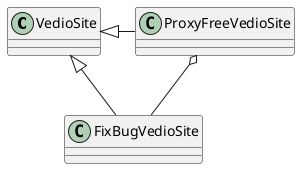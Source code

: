 @startuml

class VedioSite {

}

class FixBugVedioSite {

}

class ProxyFreeVedioSite {

}

VedioSite <|- FixBugVedioSite
VedioSite <|- ProxyFreeVedioSite
ProxyFreeVedioSite o-- FixBugVedioSite
@enduml